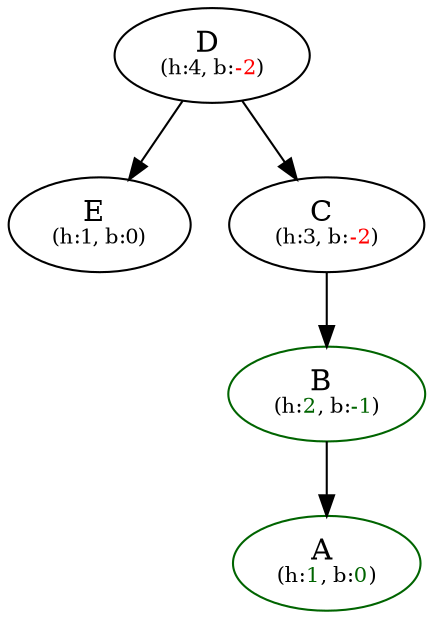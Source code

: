 digraph {
  nD [label="D" pos="1.6,3.0!" label=<D <br/><font point-size="10">(h:4, b:<font color="red">-2</font>)</font>>]
  nE [label="E" pos="3.2,2.0!" label=<E <br/><font point-size="10">(h:1, b:0)</font>>]
  nC [label="C" pos="0.0,2.0!" label=<C <br/><font point-size="10">(h:3, b:<font color="red">-2</font>)</font>>]
  nB [label="B" pos="-0.8,1.0!" color="darkgreen" label=<B <br/><font point-size="10">(h:<font color="darkgreen">2</font>, b:<font color="darkgreen">-1</font>)</font>>]
  nA [label="A" pos="-1.2000000000000002,0.0!" color="darkgreen" label=<A <br/><font point-size="10">(h:<font color="darkgreen">1</font>, b:<font color="darkgreen">0</font>)</font>>]
  nD -> nE 
  nD -> nC 
  nC -> nB 
  nB -> nA 
}